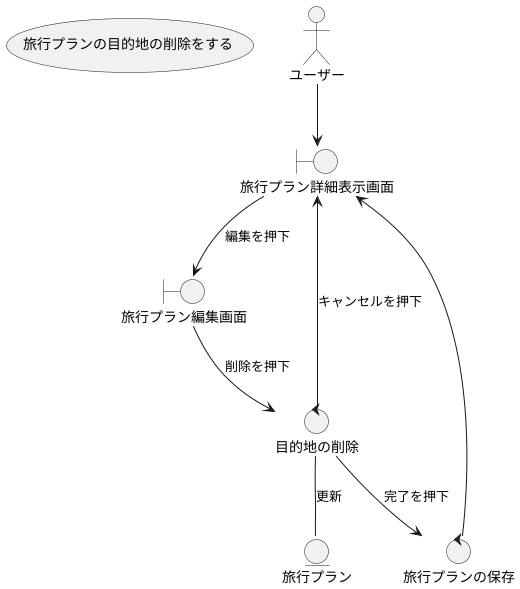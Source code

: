 @startuml

usecase 旅行プランの目的地の削除をする

actor ユーザー

boundary 旅行プラン詳細表示画面
boundary 旅行プラン編集画面

control 目的地の削除
control 旅行プランの保存

entity 旅行プラン

ユーザー --> 旅行プラン詳細表示画面
旅行プラン詳細表示画面 --> 旅行プラン編集画面 : 編集を押下
旅行プラン編集画面 --> 目的地の削除 : 削除を押下
目的地の削除 --> 旅行プランの保存 : 完了を押下
目的地の削除 --> 旅行プラン詳細表示画面 : キャンセルを押下
旅行プランの保存 --> 旅行プラン詳細表示画面
目的地の削除 -- 旅行プラン : 更新

@enduml